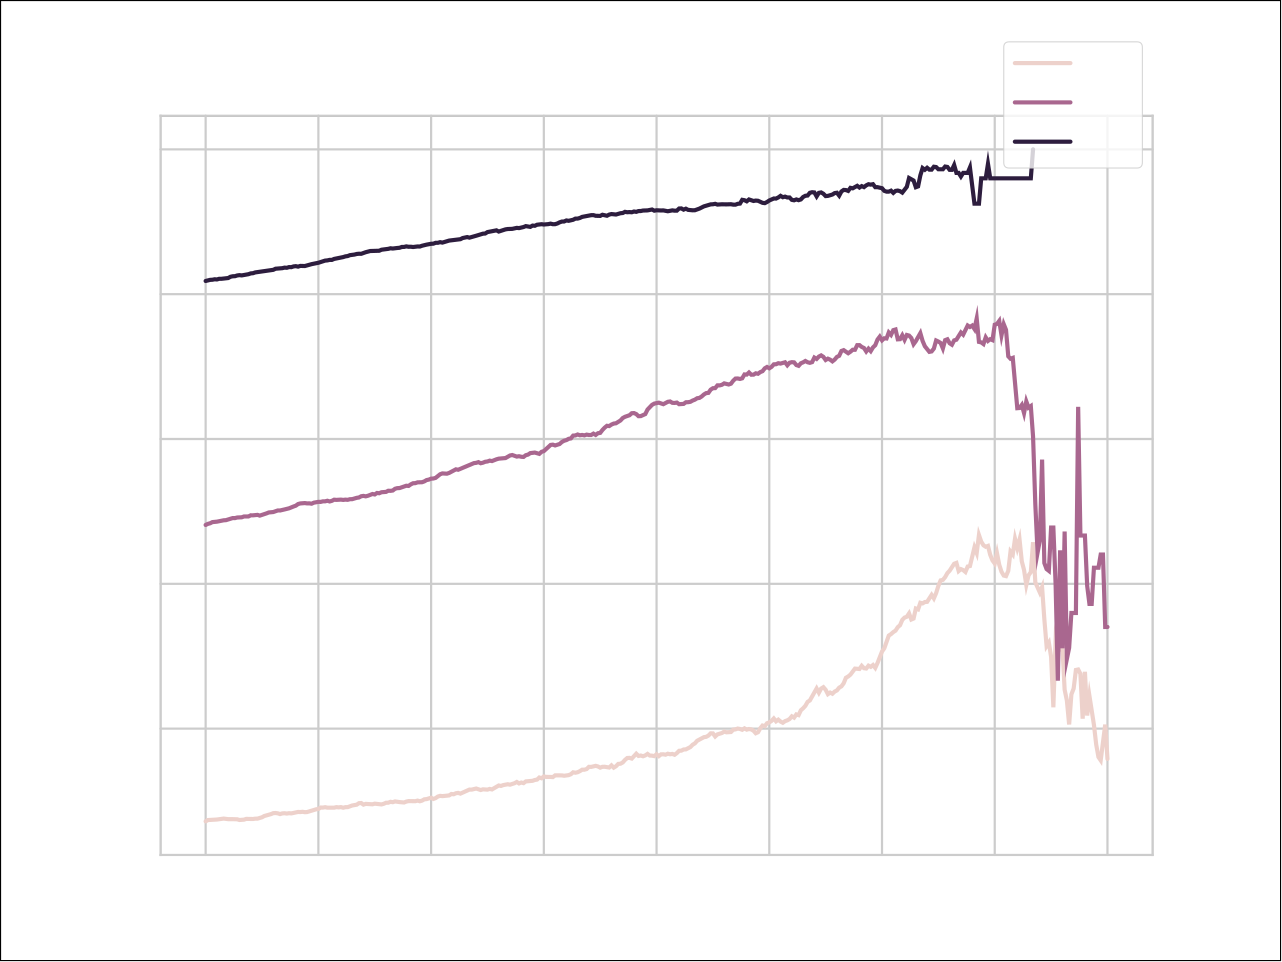 <?xml version="1.0"?>
<!DOCTYPE ipe SYSTEM "ipe.dtd">
<ipe version="70212" creator="svgtoipe 20191210">
<ipestyle>
<layout paper="460 345" frame="460 345" origin="0 0" crop="no"/>
<opacity name="10%" value="0.10"/>
<opacity name="20%" value="0.20"/>
<opacity name="30%" value="0.30"/>
<opacity name="40%" value="0.40"/>
<opacity name="50%" value="0.50"/>
<opacity name="60%" value="0.60"/>
<opacity name="70%" value="0.70"/>
<opacity name="80%" value="0.80"/>
<opacity name="90%" value="0.90"/>
<pathstyle cap="0" join="0" fillrule="wind"/>
</ipestyle>
<page>
<group matrix="1 0 0 -1 0 345.6">
<group>
<group>
<path>
0 345.6 m
460.8 345.6 l
460.8 0 l
0 0 l
h
</path>
</group>
<group>
<group>
<path>
57.6 307.584 m
414.72 307.584 l
414.72 41.472 l
57.6 41.472 l
h
</path>
</group>
<group>
<group>
<group>
<path stroke="0.8 0.8 0.8" pen="0.8" cap="1">
73.8327 307.584 m
73.8327 41.472 l
</path>
</group>
<group>
<group matrix="0.1 0 0 -0.1 71.0523 321.742">
</group>
</group>
</group>
<group>
<group>
<path stroke="0.8 0.8 0.8" pen="0.8" cap="1">
114.415 307.584 m
114.415 41.472 l
</path>
</group>
<group>
<group matrix="0.1 0 0 -0.1 108.854 321.742">
</group>
</group>
</group>
<group>
<group>
<path stroke="0.8 0.8 0.8" pen="0.8" cap="1">
154.996 307.584 m
154.996 41.472 l
</path>
</group>
<group>
<group matrix="0.1 0 0 -0.1 146.655 321.742">
</group>
</group>
</group>
<group>
<group>
<path stroke="0.8 0.8 0.8" pen="0.8" cap="1">
195.578 307.584 m
195.578 41.472 l
</path>
</group>
<group>
<group matrix="0.1 0 0 -0.1 187.237 321.742">
</group>
</group>
</group>
<group>
<group>
<path stroke="0.8 0.8 0.8" pen="0.8" cap="1">
236.16 307.584 m
236.16 41.472 l
</path>
</group>
<group>
<group matrix="0.1 0 0 -0.1 227.819 321.742">
</group>
</group>
</group>
<group>
<group>
<path stroke="0.8 0.8 0.8" pen="0.8" cap="1">
276.742 307.584 m
276.742 41.472 l
</path>
</group>
<group>
<group matrix="0.1 0 0 -0.1 268.4 321.742">
</group>
</group>
</group>
<group>
<group>
<path stroke="0.8 0.8 0.8" pen="0.8" cap="1">
317.324 307.584 m
317.324 41.472 l
</path>
</group>
<group>
<group matrix="0.1 0 0 -0.1 308.982 321.742">
</group>
</group>
</group>
<group>
<group>
<path stroke="0.8 0.8 0.8" pen="0.8" cap="1">
357.905 307.584 m
357.905 41.472 l
</path>
</group>
<group>
<group matrix="0.1 0 0 -0.1 349.564 321.742">
</group>
</group>
</group>
<group>
<group>
<path stroke="0.8 0.8 0.8" pen="0.8" cap="1">
398.487 307.584 m
398.487 41.472 l
</path>
</group>
<group>
<group matrix="0.1 0 0 -0.1 390.146 321.742">
</group>
</group>
</group>
<group>
<group matrix="0.1 0 0 -0.1 214.758 334.887">
</group>
</group>
</group>
<group>
<group>
<group>
<path stroke="0.8 0.8 0.8" pen="0.8" cap="1">
57.6 262.108 m
414.72 262.108 l
</path>
</group>
<group>
<group matrix="0.1 0 0 -0.1 36.7 265.687">
</group>
</group>
</group>
<group>
<group>
<path stroke="0.8 0.8 0.8" pen="0.8" cap="1">
57.6 209.973 m
414.72 209.973 l
</path>
</group>
<group>
<group matrix="0.1 0 0 -0.1 36.7 213.552">
</group>
</group>
</group>
<group>
<group>
<path stroke="0.8 0.8 0.8" pen="0.8" cap="1">
57.6 157.838 m
414.72 157.838 l
</path>
</group>
<group>
<group matrix="0.1 0 0 -0.1 36.7 161.417">
</group>
</group>
</group>
<group>
<group>
<path stroke="0.8 0.8 0.8" pen="0.8" cap="1">
57.6 105.703 m
414.72 105.703 l
</path>
</group>
<group>
<group matrix="0.1 0 0 -0.1 36.7 109.282">
</group>
</group>
</group>
<group>
<group>
<path stroke="0.8 0.8 0.8" pen="0.8" cap="1">
57.6 53.568 m
414.72 53.568 l
</path>
</group>
<group>
<group matrix="0.1 0 0 -0.1 36.7 57.1469">
</group>
</group>
</group>
<group>
<group matrix="6.12323e-18 -0.1 -0.1 -6.12323e-18 30.7125 214.828">
</group>
</group>
</group>
<group>
<path stroke="0.929412 0.819608 0.796078" pen="1.5" cap="1">
73.8327 295.488 m
74.6444 295.02 l
77.8909 294.83 l
80.3258 294.489 l
81.9491 294.696 l
83.5724 294.698 l
85.1956 294.751 l
86.0073 294.994 l
87.6305 294.878 l
88.4422 294.6 l
90.8771 294.64 l
91.6887 294.517 l
92.5004 294.509 l
94.1236 294.018 l
94.9353 293.564 l
97.3702 292.877 l
98.1818 292.537 l
98.9935 292.487 l
99.8051 292.598 l
100.617 292.869 l
101.428 292.622 l
102.24 292.567 l
103.052 292.682 l
103.863 292.55 l
104.675 292.624 l
107.11 292.099 l
107.921 292.139 l
108.733 292.05 l
109.545 292.187 l
110.356 292.132 l
111.98 291.644 l
113.603 291.152 l
114.415 291.024 l
115.226 290.512 l
116.038 290.533 l
116.849 290.389 l
117.661 290.559 l
120.096 290.559 l
120.908 290.366 l
121.719 290.458 l
122.531 290.358 l
123.343 290.579 l
124.154 290.378 l
124.966 290.371 l
126.589 289.773 l
128.212 289.492 l
129.024 288.947 l
129.836 288.892 l
130.647 289.469 l
131.459 289.2 l
133.894 289.347 l
134.705 289.12 l
137.14 289.39 l
137.952 289.163 l
138.764 288.794 l
139.575 288.771 l
140.387 288.454 l
141.199 288.589 l
142.01 288.314 l
143.633 288.55 l
145.257 288.696 l
146.068 288.373 l
146.88 288.195 l
149.315 288.232 l
150.127 288.019 l
150.938 288.251 l
151.75 288.017 l
152.561 287.556 l
153.373 287.477 l
154.996 286.985 l
155.808 287.426 l
156.62 287.117 l
157.431 286.557 l
158.243 286.308 l
159.055 286.405 l
160.678 286.24 l
161.489 286.146 l
162.301 285.638 l
163.113 285.735 l
163.924 285.373 l
164.736 285.245 l
165.548 285.503 l
168.794 284.048 l
169.606 284.06 l
171.229 283.672 l
172.852 284.206 l
173.664 283.957 l
175.287 284.063 l
176.099 283.811 l
176.911 283.996 l
179.345 282.578 l
180.157 282.739 l
180.969 282.433 l
182.592 282.129 l
183.404 282.28 l
185.027 281.762 l
185.839 281.312 l
186.65 281.834 l
187.462 281.509 l
188.273 281.728 l
189.085 281.109 l
191.52 280.888 l
192.332 280.596 l
193.143 280.455 l
193.955 279.704 l
194.767 279.977 l
195.578 279.32 l
196.39 279.483 l
198.013 279.502 l
198.825 279.56 l
199.636 278.936 l
202.071 278.938 l
202.883 279.073 l
204.506 278.846 l
205.318 278.519 l
206.129 277.828 l
206.941 277.98 l
207.753 277.8 l
208.564 277.408 l
209.376 276.892 l
210.188 276.891 l
210.999 276.654 l
211.811 275.863 l
212.623 275.883 l
214.246 275.502 l
215.057 275.723 l
215.869 276.155 l
216.681 275.848 l
217.492 275.837 l
219.116 276.105 l
219.927 275.34 l
220.739 276.155 l
221.551 275.648 l
222.362 274.809 l
223.174 274.737 l
223.985 274.287 l
224.797 273.365 l
225.609 272.686 l
226.42 272.63 l
227.232 272.89 l
228.855 271.133 l
229.667 271.94 l
230.479 271.79 l
231.29 272.054 l
232.102 271.748 l
232.913 271.211 l
233.725 271.802 l
234.537 271.836 l
235.348 272.008 l
236.16 271.339 l
236.972 272.01 l
237.783 271.362 l
238.595 271.349 l
239.407 271.488 l
240.218 271.14 l
241.03 271.33 l
241.841 271.211 l
242.653 271.517 l
243.465 270.918 l
244.276 270.093 l
245.088 270.035 l
245.9 269.622 l
246.711 269.574 l
248.335 268.743 l
249.146 267.902 l
249.958 267.413 l
250.769 266.486 l
253.204 265.183 l
254.016 265.062 l
254.828 264.609 l
255.639 263.801 l
256.451 263.829 l
257.263 264.936 l
258.074 264.176 l
259.697 263.686 l
260.509 263.183 l
261.321 263.429 l
262.944 263.328 l
263.756 262.499 l
264.567 262.377 l
265.379 262.083 l
266.191 262.228 l
267.002 262.523 l
267.814 262.011 l
268.625 262.47 l
269.437 262.242 l
270.249 262.401 l
271.06 262.851 l
271.872 263.766 l
272.684 263.408 l
273.495 261.976 l
274.307 260.991 l
275.119 261.221 l
275.93 260.161 l
276.742 259.864 l
277.553 259.324 l
278.365 258.454 l
279.177 259.477 l
279.988 258.877 l
280.8 259.562 l
281.612 259.994 l
282.423 259.409 l
283.235 259.121 l
284.047 258.648 l
284.858 257.68 l
285.67 258.15 l
286.481 256.991 l
287.293 257.243 l
288.105 255.495 l
288.916 254.787 l
289.728 253.9 l
290.54 252.479 l
291.351 251.964 l
293.786 247.645 l
294.598 249.177 l
295.409 247.684 l
296.221 247.189 l
297.033 248.118 l
297.844 249.701 l
298.656 249.13 l
299.468 249.543 l
300.279 248.77 l
301.091 248.352 l
301.903 247.354 l
302.714 246.882 l
303.526 245.772 l
304.337 243.789 l
305.149 243.331 l
305.961 242.662 l
307.584 240.496 l
309.207 240.639 l
310.019 239.495 l
310.831 240.352 l
311.642 240.466 l
312.454 239.437 l
313.265 239.868 l
314.077 239.213 l
314.889 240.245 l
315.7 238.494 l
317.324 234.352 l
318.135 233.202 l
319.759 228.61 l
320.57 228.077 l
321.382 227.348 l
322.193 226.825 l
323.005 225.569 l
323.817 224.876 l
324.628 222.943 l
325.44 222.13 l
326.252 221.832 l
327.063 220.62 l
327.875 222.824 l
328.687 222.475 l
329.498 218.876 l
330.31 219.182 l
331.121 216.8 l
331.933 217.02 l
332.745 216.528 l
333.556 216.466 l
335.18 213.96 l
335.991 215.212 l
336.803 213.323 l
337.615 210.724 l
338.426 208.737 l
339.238 208.552 l
340.049 207.565 l
340.861 206.119 l
341.673 205.247 l
343.296 202.753 l
344.108 202.445 l
344.919 205.38 l
345.731 204.681 l
346.543 205.036 l
347.354 205.712 l
348.166 203.75 l
348.977 203.575 l
350.601 196.852 l
351.412 198.892 l
352.224 192.407 l
353.036 194.772 l
353.847 196.1 l
354.659 196.632 l
355.471 196.326 l
356.282 199.545 l
357.094 201.561 l
357.905 202.66 l
358.717 198.96 l
359.529 203.127 l
360.34 205.629 l
361.152 207.006 l
361.964 207.205 l
362.775 205.297 l
363.587 198.358 l
364.399 199.402 l
365.21 193.751 l
366.022 197.072 l
366.833 194.016 l
367.645 201.89 l
368.457 204.995 l
369.268 210.402 l
370.08 206.923 l
370.892 205.761 l
371.703 194.986 l
372.515 209.45 l
374.138 213.09 l
374.95 211.144 l
375.761 222.685 l
376.573 232.388 l
377.385 231.129 l
378.196 236.257 l
379.008 254.429 l
379.82 230.561 l
380.631 234.503 l
381.443 232.823 l
382.255 232.477 l
383.066 248.08 l
383.878 252.006 l
384.689 260.604 l
385.501 249.771 l
386.313 247.684 l
387.124 240.987 l
387.936 240.815 l
388.748 242.366 l
389.559 258.522 l
390.371 241.648 l
391.183 257.394 l
391.994 250.334 l
393.617 260.756 l
394.429 267.813 l
395.241 272.326 l
396.052 273.517 l
397.676 260.655 l
398.487 273.006 l
398.487 273.006 l
</path>
</group>
<group>
<path stroke="0.662745 0.403922 0.560784" pen="1.5" cap="1">
73.8327 188.785 m
74.6444 188.391 l
75.456 188.177 l
76.2676 187.759 l
77.8909 187.599 l
80.3258 187.107 l
81.1375 187.057 l
83.5724 186.306 l
84.384 186.32 l
85.1956 186.102 l
86.8189 186.026 l
87.6305 185.735 l
89.2538 185.718 l
90.0655 185.313 l
90.8771 185.319 l
92.5004 185.156 l
93.312 185.423 l
95.7469 184.617 l
96.5585 184.287 l
98.1818 184.13 l
99.8051 183.565 l
100.617 183.575 l
102.24 183.197 l
103.863 182.791 l
105.487 182.131 l
106.298 181.839 l
107.11 181.254 l
107.921 181.034 l
109.545 180.907 l
110.356 181.026 l
111.168 181.009 l
111.98 181.13 l
112.791 180.762 l
114.415 180.471 l
115.226 180.482 l
116.038 180.285 l
116.849 180.275 l
117.661 180.071 l
118.473 180.325 l
119.284 180.1 l
120.096 179.686 l
120.908 179.759 l
122.531 179.665 l
123.343 179.766 l
124.154 179.669 l
124.966 179.734 l
125.777 179.516 l
126.589 179.498 l
128.212 179.023 l
129.024 178.893 l
129.836 178.453 l
130.647 178.322 l
131.459 178.484 l
132.271 178.268 l
133.894 177.638 l
134.705 177.807 l
135.517 177.272 l
136.329 177.368 l
137.14 177.006 l
138.764 176.882 l
139.575 176.468 l
140.387 176.501 l
141.199 176.381 l
142.01 175.759 l
142.822 175.533 l
143.633 175.502 l
146.068 174.665 l
146.88 174.737 l
147.692 174.169 l
148.503 173.772 l
149.315 173.73 l
150.127 173.45 l
151.75 173.398 l
152.561 173.096 l
153.373 172.624 l
154.185 172.457 l
154.996 172.12 l
155.808 172.062 l
156.62 171.838 l
158.243 170.532 l
159.055 170.232 l
160.678 170.331 l
161.489 170.055 l
163.924 168.76 l
164.736 168.911 l
170.417 166.523 l
171.229 166.421 l
172.041 166.168 l
172.852 166.564 l
173.664 166.368 l
174.476 166.036 l
175.287 165.929 l
176.099 165.632 l
176.911 165.787 l
178.534 165.147 l
179.345 164.917 l
181.78 164.701 l
183.404 163.771 l
184.215 163.608 l
185.839 164.169 l
186.65 164.042 l
187.462 164.236 l
188.273 164.294 l
189.085 163.672 l
189.897 163.452 l
190.708 162.92 l
192.332 162.725 l
193.955 163.193 l
194.767 162.447 l
195.578 162.205 l
198.013 159.982 l
198.825 159.873 l
199.636 160.159 l
201.26 159.645 l
202.071 158.915 l
202.883 158.468 l
203.695 158.234 l
204.506 157.78 l
205.318 157.627 l
206.129 156.616 l
206.941 156.555 l
207.753 156.217 l
208.564 156.499 l
209.376 156.383 l
210.188 156.533 l
210.999 156.265 l
211.811 156.406 l
212.623 156.395 l
213.434 155.906 l
214.246 156.38 l
215.057 155.761 l
215.869 155.64 l
216.681 154.587 l
217.492 153.746 l
218.304 153.085 l
219.116 153.187 l
219.927 152.643 l
220.739 152.288 l
221.551 152.177 l
223.174 151.17 l
223.985 150.292 l
224.797 149.846 l
226.42 149.283 l
227.232 148.561 l
228.044 148.509 l
228.855 148.865 l
229.667 149.629 l
230.479 149.601 l
232.102 148.868 l
232.913 147.242 l
234.537 145.548 l
235.348 145.093 l
236.972 144.757 l
238.595 145.303 l
240.218 144.453 l
241.03 144.326 l
241.841 144.813 l
242.653 144.862 l
243.465 144.725 l
244.276 145.309 l
245.9 145.201 l
246.711 144.613 l
247.523 144.589 l
248.335 144.45 l
249.146 143.996 l
249.958 143.681 l
250.769 143.169 l
251.581 143.048 l
252.393 142.537 l
253.204 141.811 l
254.016 141.32 l
254.828 141.232 l
255.639 140.076 l
256.451 139.557 l
257.263 139.52 l
258.074 138.536 l
258.886 138.538 l
259.697 138.322 l
260.509 137.816 l
262.132 138.217 l
262.944 137.931 l
263.756 136.861 l
264.567 136.089 l
265.379 136.047 l
266.191 136.22 l
267.002 135.989 l
267.814 134.593 l
268.625 134.652 l
269.437 133.9 l
270.249 134.688 l
271.06 134.685 l
271.872 134.193 l
272.684 134.358 l
273.495 133.758 l
274.307 133.423 l
275.119 132.394 l
275.93 131.915 l
276.742 132.383 l
277.553 131.874 l
278.365 130.959 l
279.177 130.92 l
279.988 130.557 l
280.8 130.688 l
282.423 130.223 l
283.235 131.297 l
284.047 130.387 l
284.858 130.178 l
285.67 130.251 l
286.481 131.214 l
287.293 131.503 l
288.105 130.582 l
288.916 130.239 l
289.728 129.754 l
290.54 130.209 l
291.351 130.416 l
292.163 130.168 l
292.975 128.522 l
293.786 129.014 l
294.598 128.164 l
295.409 127.741 l
296.221 128.27 l
297.033 129.395 l
297.844 128.916 l
298.656 129.28 l
299.468 129.893 l
300.279 129.25 l
301.091 128.292 l
301.903 127.885 l
302.714 126.149 l
303.526 125.851 l
305.149 126.968 l
305.961 126.416 l
306.772 125.714 l
307.584 125.715 l
308.396 124.055 l
309.207 124.042 l
310.019 124.695 l
310.831 125.074 l
311.642 126.331 l
312.454 125.307 l
313.265 126.202 l
314.077 124.859 l
314.889 124.082 l
315.7 122.054 l
316.512 120.986 l
317.324 122.319 l
318.135 121.586 l
318.947 121.658 l
319.759 119.475 l
320.57 120.355 l
321.382 118.649 l
322.193 118.415 l
323.005 121.959 l
323.817 121.906 l
324.628 120.485 l
325.44 122.16 l
326.252 120.389 l
327.063 120.607 l
327.875 121.49 l
328.687 123.706 l
329.498 122.602 l
331.121 119.735 l
331.933 122.526 l
332.745 124.444 l
334.368 126.472 l
335.18 126.312 l
335.991 125.284 l
336.803 122.378 l
337.615 122.758 l
338.426 123.268 l
339.238 125.234 l
340.049 122.252 l
340.861 121.939 l
341.673 123.376 l
342.484 123.901 l
343.296 122.339 l
344.108 122.091 l
345.731 119.489 l
346.543 120.276 l
348.166 116.979 l
348.977 117.508 l
349.789 117.004 l
350.601 118.244 l
351.412 114.446 l
352.224 122.88 l
353.036 123.058 l
353.847 123.652 l
354.659 121.247 l
355.471 122.533 l
356.282 121.905 l
357.094 122.252 l
357.905 116.689 l
358.717 116.419 l
359.529 115.309 l
360.34 120.513 l
361.152 116.525 l
361.964 118.544 l
362.775 128.065 l
363.587 128.95 l
364.399 128.643 l
366.022 146.747 l
366.833 146.68 l
367.645 145.576 l
368.457 148.526 l
369.268 144.294 l
370.08 146.553 l
370.892 145.989 l
371.703 156.996 l
372.515 181.387 l
373.327 198.745 l
374.138 194.341 l
374.95 165.261 l
375.761 202.492 l
376.573 204.665 l
377.385 205.309 l
378.196 189.717 l
379.008 189.717 l
379.82 210.137 l
380.631 244.839 l
381.443 197.918 l
382.255 233.19 l
383.066 191.136 l
383.878 236.992 l
384.689 233.016 l
385.501 220.465 l
387.124 220.465 l
387.936 146.253 l
388.748 192.595 l
390.371 192.595 l
391.183 210.697 l
391.994 217.214 l
392.806 217.214 l
393.617 204.18 l
395.241 204.18 l
396.052 199.441 l
396.864 199.441 l
397.676 225.508 l
398.487 225.508 l
398.487 225.508 l
</path>
</group>
<group>
<path stroke="0.176471 0.117647 0.243137" pen="1.5" cap="1">
73.8327 100.951 m
75.456 100.55 l
76.2676 100.506 l
77.0793 100.342 l
77.8909 100.403 l
78.7025 100.169 l
79.5142 100.169 l
81.9491 99.8913 l
82.7607 99.4402 l
83.5724 99.2564 l
84.384 99.2296 l
85.1956 98.9656 l
86.0073 98.852 l
86.8189 98.9455 l
89.2538 98.5111 l
90.0655 98.2237 l
90.8771 98.1535 l
91.6887 97.8694 l
98.1818 96.937 l
98.9935 96.5427 l
100.617 96.409 l
101.428 96.3421 l
102.24 96.1483 l
103.052 96.2018 l
103.863 95.9578 l
104.675 95.9779 l
105.487 95.7105 l
106.298 95.6203 l
107.11 95.7907 l
107.921 95.5267 l
109.545 95.5701 l
111.98 94.8917 l
114.415 94.3971 l
116.849 93.6151 l
117.661 93.5449 l
118.473 93.3577 l
119.284 93.3611 l
120.096 93.0102 l
123.343 92.3518 l
124.154 92.0911 l
124.966 91.9784 l
125.777 91.6576 l
127.401 91.4437 l
128.212 91.2332 l
129.024 91.1441 l
129.836 91.1708 l
131.459 90.5926 l
133.082 90.1682 l
136.329 90.0675 l
137.14 89.7033 l
139.575 89.3869 l
140.387 89.1797 l
141.199 89.2733 l
142.822 89.0727 l
143.633 89.0038 l
144.445 88.7082 l
145.257 88.6948 l
146.068 88.4999 l
146.88 88.6343 l
147.692 88.6209 l
148.503 88.7261 l
150.127 88.5212 l
150.938 88.5514 l
151.75 88.2626 l
153.373 87.8695 l
154.996 87.5638 l
155.808 87.5218 l
156.62 87.2128 l
157.431 87.2094 l
158.243 86.9743 l
159.055 87.1384 l
161.489 86.4079 l
165.548 85.9109 l
166.359 85.4956 l
167.983 85.1494 l
168.794 85.3565 l
171.229 84.6641 l
173.664 83.923 l
174.476 83.8653 l
175.287 83.3526 l
178.534 82.7247 l
179.345 83.1583 l
181.78 82.3731 l
182.592 82.2468 l
184.215 82.191 l
185.839 81.8331 l
186.65 81.9155 l
188.273 81.533 l
189.085 81.1993 l
190.708 81.4758 l
191.52 81.0124 l
192.332 81.0841 l
193.143 80.7059 l
194.767 80.5153 l
195.578 80.6245 l
197.201 80.4838 l
198.013 80.3113 l
198.825 80.5144 l
199.636 80.5025 l
200.448 80.2519 l
201.26 79.8402 l
202.071 79.5609 l
202.883 79.5353 l
203.695 79.1645 l
204.506 79.2939 l
206.129 78.9165 l
206.941 78.5014 l
207.753 78.4914 l
208.564 78.2644 l
209.376 77.8776 l
212.623 77.2623 l
213.434 77.2464 l
214.246 77.4817 l
215.869 77.5264 l
216.681 77.1153 l
218.304 77.4701 l
219.116 77.0513 l
219.927 76.8609 l
221.551 77.0318 l
223.174 76.56 l
223.985 76.484 l
224.797 76.0623 l
225.609 76.2039 l
226.42 76.1465 l
227.232 76.2157 l
228.044 75.9424 l
228.855 76.0634 l
229.667 75.7812 l
230.479 75.7688 l
231.29 75.5936 l
232.913 75.5411 l
234.537 75.2226 l
235.348 75.6501 l
236.16 75.4994 l
237.783 75.5709 l
238.595 75.5416 l
240.218 75.8497 l
241.841 75.5348 l
242.653 75.6446 l
243.465 75.6345 l
244.276 74.8665 l
245.088 74.8324 l
245.9 75.2761 l
246.711 74.9293 l
247.523 75.3514 l
249.146 75.5046 l
249.958 75.4823 l
251.581 74.9029 l
253.204 74.0967 l
255.639 73.3752 l
256.451 73.3343 l
257.263 73.1767 l
258.074 73.4508 l
259.697 73.3423 l
261.321 73.3763 l
262.944 73.3216 l
263.756 73.471 l
264.567 73.4812 l
265.379 73.1751 l
266.191 73.0944 l
267.002 71.7387 l
267.814 71.8767 l
268.625 72.2766 l
269.437 71.6043 l
271.06 72.1499 l
271.872 72.0082 l
272.684 72.0777 l
274.307 72.8174 l
275.119 72.931 l
275.93 72.5225 l
276.742 71.9715 l
278.365 71.261 l
279.177 71.2819 l
279.988 70.8803 l
280.8 70.302 l
281.612 70.7972 l
282.423 70.5836 l
283.235 70.8934 l
284.047 70.8899 l
284.858 71.7451 l
285.67 71.907 l
286.481 71.5963 l
287.293 71.862 l
288.105 71.6011 l
288.916 70.7199 l
289.728 70.2832 l
290.54 70.1902 l
291.351 69.2074 l
292.163 68.9982 l
292.975 69.083 l
293.786 70.5092 l
294.598 69.2272 l
295.409 69.0747 l
296.221 69.5525 l
297.033 70.3916 l
297.844 70.3178 l
299.468 69.8321 l
300.279 69.3177 l
301.091 69.1918 l
301.903 70.2365 l
302.714 68.7294 l
303.526 68.1689 l
304.337 68.2267 l
305.149 68.5284 l
305.961 67.4192 l
306.772 67.5948 l
308.396 66.6974 l
309.207 67.3173 l
310.019 66.7959 l
310.831 67.1632 l
311.642 66.5312 l
312.454 66.1217 l
313.265 66.2697 l
314.077 66.1074 l
314.889 67.181 l
315.7 67.181 l
317.324 67.5542 l
318.135 68.5025 l
318.947 68.7835 l
319.759 68.7835 l
320.57 68.4435 l
321.382 69.2381 l
322.193 68.5272 l
323.005 68.4017 l
323.817 68.622 l
324.628 69.1399 l
326.252 67.0618 l
327.063 63.88 l
328.687 64.7863 l
329.498 67.2033 l
330.31 66.9025 l
331.121 62.9423 l
331.933 60.3021 l
332.745 60.9143 l
333.556 60.2034 l
334.368 60.8669 l
335.18 60.8669 l
335.991 59.8242 l
336.803 59.9401 l
337.615 60.7366 l
339.238 60.7366 l
340.049 59.759 l
340.861 59.8987 l
341.673 60.9538 l
342.484 60.9538 l
343.296 59.216 l
344.108 62.0399 l
344.919 62.0399 l
345.731 63.3433 l
346.543 62.0399 l
348.166 62.0399 l
348.977 60.0849 l
350.601 73.1186 l
352.224 73.1186 l
353.036 63.995 l
354.659 63.995 l
355.471 58.7815 l
356.282 63.995 l
370.892 63.995 l
371.703 53.568 l
371.703 53.568 l
</path>
</group>
<group>
</group>
<group>
</group>
<group>
</group>
<group>
<path stroke="0.8 0.8 0.8" pen="0.8" cap="2" join="0">
57.6 307.584 m
57.6 41.472 l
</path>
</group>
<group>
<path stroke="0.8 0.8 0.8" pen="0.8" cap="2" join="0">
414.72 307.584 m
414.72 41.472 l
</path>
</group>
<group>
<path stroke="0.8 0.8 0.8" pen="0.8" cap="2" join="0">
57.6 307.584 m
414.72 307.584 l
</path>
</group>
<group>
<path stroke="0.8 0.8 0.8" pen="0.8" cap="2" join="0">
57.6 41.472 m
414.72 41.472 l
</path>
</group>
<group>
<group>
<path stroke="0.8 0.8 0.8" fill="1 1 1" opacity="80%" join="0">
363.152 60.2967 m
409.052 60.2967 l
411.052 60.2967 411.052 58.2967 q
411.052 16.8608 l
411.052 14.8608 409.052 14.8608 q
363.152 14.8608 l
361.152 14.8608 361.152 16.8608 q
361.152 58.2967 l
361.152 60.2967 363.152 60.2967 q
h
</path>
</group>
<group>
<path stroke="0.929412 0.819608 0.796078" pen="1.5" cap="1">
365.152 22.5186 m
385.152 22.5186 l
</path>
</group>
<group>
</group>
<group>
<group matrix="0.1 0 0 -0.1 393.152 26.0186">
</group>
</group>
<group>
<path stroke="0.662745 0.403922 0.560784" pen="1.5" cap="1">
365.152 36.6639 m
385.152 36.6639 l
</path>
</group>
<group>
</group>
<group>
<group matrix="0.1 0 0 -0.1 393.152 40.1639">
</group>
</group>
<group>
<path stroke="0.176471 0.117647 0.243137" pen="1.5" cap="1">
365.152 50.8092 m
385.152 50.8092 l
</path>
</group>
<group>
</group>
<group>
<group matrix="0.1 0 0 -0.1 393.152 54.3092">
</group>
</group>
</group>
</group>
</group>
</group>
</page>
</ipe>
